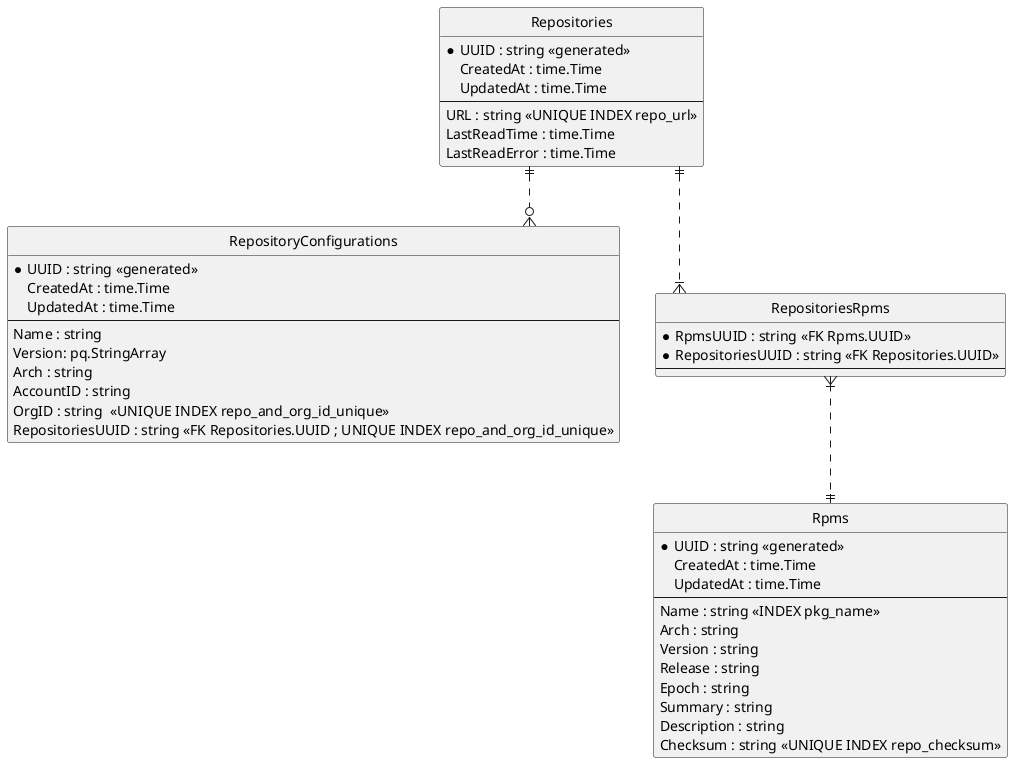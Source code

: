 @startuml db-model
' https://plantuml.com/ie-diagram

hide circle

' avoid problems with angled crows feet
skinparam linetype ortho

' GORM custom types
' https://gorm.io/docs/data_types.html

' NOTES
' - <<..>> syntax is not normalized, just a way to express different
'   circunstances, as if the field is generated, or if the field is
'   part of some index (to express uniqueness).

' Repositories
' Represent a repository
entity "Repositories" as repos {
  *UUID : string <<generated>>
  CreatedAt : time.Time
  UpdatedAt : time.Time
  --
  ' Is this duplicated at RepositoryConfiguration?
  URL : string << UNIQUE INDEX repo_url >>
  ' Why do we save the value below?
  LastReadTime : time.Time
  ' Why do we save the value below?
  LastReadError : time.Time
  ' The repository configurations
  ' RepositoryConfigurations []RepositoryConfiguration
}

' RepositoryConfigurations
entity "RepositoryConfigurations" as repo_configs {
  ' Base
  *UUID : string <<generated>>
  CreatedAt : time.Time
  UpdatedAt : time.Time
  --
  Name : string
  ' URL : string
  Version: pq.StringArray
  Arch : string
  AccountID : string
  OrgID : string  << UNIQUE INDEX repo_and_org_id_unique >>
  ' https://gorm.io/docs/has_many.html
  RepositoriesUUID : string << FK Repositories.UUID ; UNIQUE INDEX repo_and_org_id_unique >>
  ' Related rpm packages to this repository
  ' RepositoryRpms : []RepositoryRpm
}

' RepositoryAuthConfiguration
' DOC
' - `man dnf.conf`
' - https://www.golinuxcloud.com/set-up-proxy-for-yum-repository-linux/
' entity "RepositoryAuthConfiguration" as repo_auth_conf {
'   *UUID : string <<generated>>
'   CreatedAt : time.Time
'   UpdatedAt : time.Time
'   --
'   Username : string
'   Password : string
'   Certificate : []byte
' }

' RepositoryRpm
' Represent to the RPM which belongs to a specific
' repository.
' - Each RPM entry belongs to one repository.
' - However the same RPM could exists in different repositories.
entity "Rpms" as rpms {
  *UUID : string <<generated>>
  CreatedAt : time.Time
  UpdatedAt : time.Time
  --
  ' TODO Double check the fields for this table
  Name : string << INDEX pkg_name >>
  Arch : string
  Version : string
  Release : string
  Epoch : string
  Summary : string
  Description : string
  Checksum : string << UNIQUE INDEX repo_checksum >>
  ' RepositoriesUUID : string << FK Repositories.UUID >>
  ' https://gorm.io/docs/has_many.html
  ' RepositoriesConfigurationUUID : string << FK RepositoriesConfiguration.UUID >>
}

' RepositoryRpmRepositories
entity "RepositoriesRpms" as rpms_repo {
  *RpmsUUID : string << FK Rpms.UUID >>
  *RepositoriesUUID : string << FK Repositories.UUID >>
  --
}

' RELATIONSHIPS

' - One Repository Configuration relate with one and only one
'   repository.
' - One Repository is related with none or many respository
'   configurations.
' - One Repository is related with none or many rpm packages.
' - One rpm package is related with one and only one repository.

' repo_auth_conf ||..|| repo_configs
repos ||..o{ repo_configs
repos ||..|{ rpms_repo
rpms_repo }|..|| rpms

@enduml

